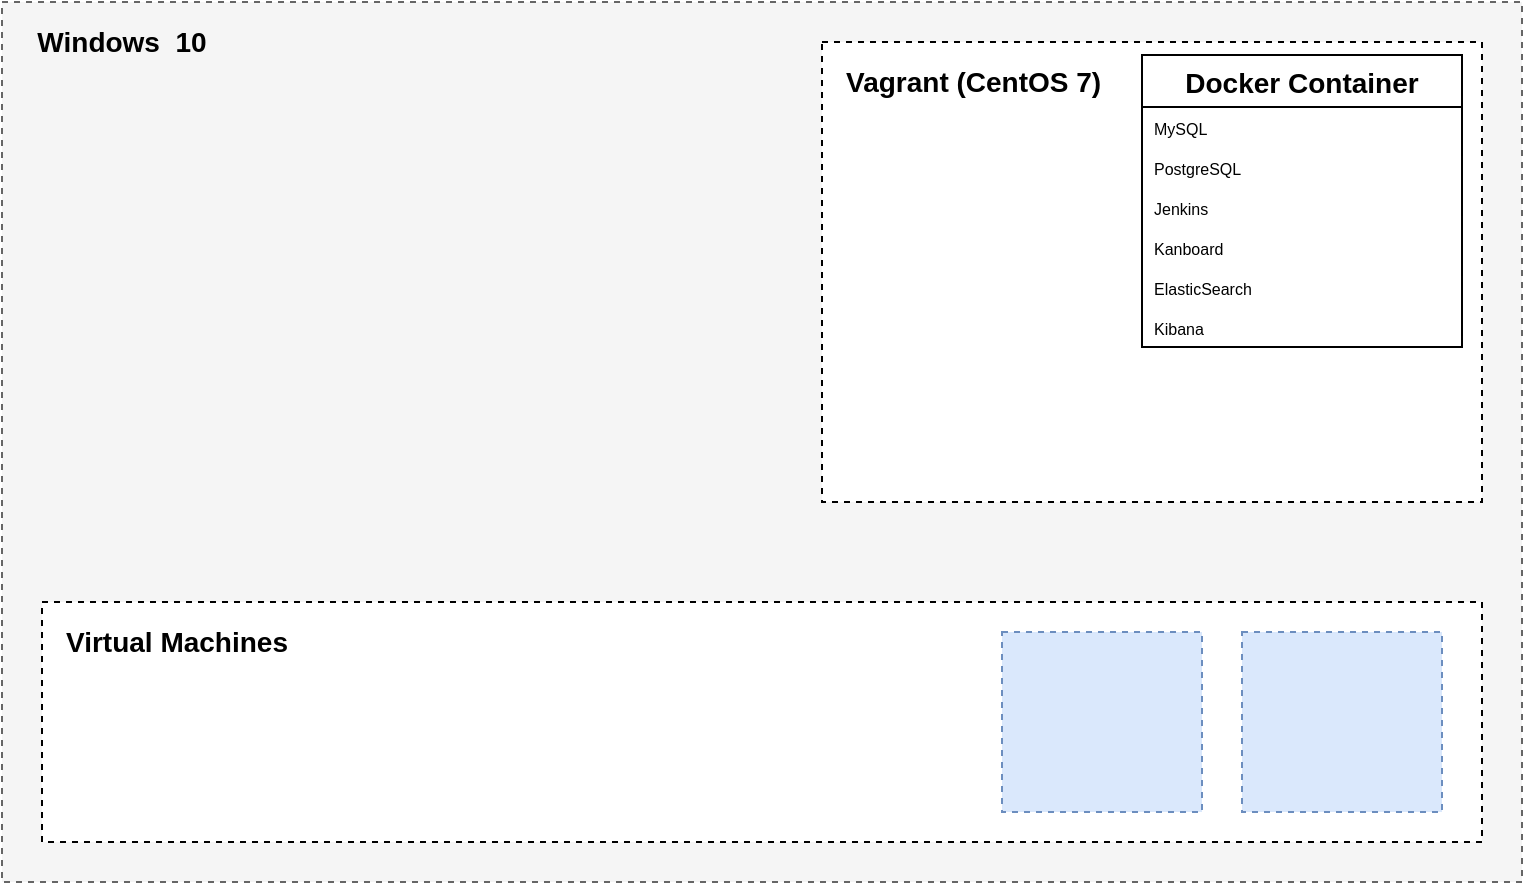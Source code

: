 <mxfile version="14.6.13" type="device"><diagram id="ZtWtnYXsIVmBTQufp8Jk" name="Page-1"><mxGraphModel dx="956" dy="588" grid="1" gridSize="10" guides="1" tooltips="1" connect="1" arrows="1" fold="1" page="1" pageScale="1" pageWidth="850" pageHeight="1100" math="0" shadow="0"><root><mxCell id="0"/><mxCell id="1" parent="0"/><mxCell id="arsz1Qxh6jE05NfC-Mmj-69" value="" style="rounded=0;whiteSpace=wrap;html=1;dashed=1;fillColor=#f5f5f5;strokeColor=#666666;fontColor=#333333;" parent="1" vertex="1"><mxGeometry x="40" y="40" width="760" height="440" as="geometry"/></mxCell><mxCell id="arsz1Qxh6jE05NfC-Mmj-66" value="" style="rounded=0;whiteSpace=wrap;html=1;dashed=1;" parent="1" vertex="1"><mxGeometry x="450" y="60" width="330" height="230" as="geometry"/></mxCell><mxCell id="arsz1Qxh6jE05NfC-Mmj-68" value="&lt;font style=&quot;font-size: 14px&quot;&gt;Vagrant (CentOS 7)&lt;/font&gt;" style="text;html=1;strokeColor=none;fillColor=none;align=left;verticalAlign=middle;whiteSpace=wrap;rounded=0;dashed=1;fontStyle=1" parent="1" vertex="1"><mxGeometry x="460" y="70" width="150" height="20" as="geometry"/></mxCell><mxCell id="arsz1Qxh6jE05NfC-Mmj-74" value="&lt;font style=&quot;font-size: 14px&quot;&gt;Windows&amp;nbsp; 10&lt;/font&gt;" style="text;html=1;strokeColor=none;fillColor=none;align=center;verticalAlign=middle;whiteSpace=wrap;rounded=0;dashed=1;fontStyle=1" parent="1" vertex="1"><mxGeometry x="50" y="50" width="100" height="20" as="geometry"/></mxCell><mxCell id="arsz1Qxh6jE05NfC-Mmj-77" value="" style="rounded=0;whiteSpace=wrap;html=1;dashed=1;" parent="1" vertex="1"><mxGeometry x="60" y="340" width="720" height="120" as="geometry"/></mxCell><mxCell id="arsz1Qxh6jE05NfC-Mmj-78" value="&lt;font style=&quot;font-size: 14px&quot;&gt;Virtual Machines&lt;/font&gt;" style="text;html=1;strokeColor=none;fillColor=none;align=left;verticalAlign=middle;whiteSpace=wrap;rounded=0;dashed=1;fontStyle=1" parent="1" vertex="1"><mxGeometry x="70" y="350" width="120" height="20" as="geometry"/></mxCell><mxCell id="arsz1Qxh6jE05NfC-Mmj-84" value="" style="rounded=0;whiteSpace=wrap;html=1;dashed=1;align=left;fillColor=#dae8fc;strokeColor=#6c8ebf;" parent="1" vertex="1"><mxGeometry x="660" y="355" width="100" height="90" as="geometry"/></mxCell><mxCell id="arsz1Qxh6jE05NfC-Mmj-82" value="" style="shape=image;verticalLabelPosition=bottom;labelBackgroundColor=#ffffff;verticalAlign=top;aspect=fixed;imageAspect=0;image=https://blog.jbcnconf.com/wp-content/uploads/2020/06/Kubernetes-logo-1.png;labelBorderColor=#000000;" parent="1" vertex="1"><mxGeometry x="451" y="100" width="96.72" height="64.73" as="geometry"/></mxCell><mxCell id="arsz1Qxh6jE05NfC-Mmj-87" value="" style="rounded=0;whiteSpace=wrap;html=1;dashed=1;align=left;fillColor=#dae8fc;strokeColor=#6c8ebf;" parent="1" vertex="1"><mxGeometry x="540" y="355" width="100" height="90" as="geometry"/></mxCell><mxCell id="arsz1Qxh6jE05NfC-Mmj-89" value="" style="shape=image;verticalLabelPosition=bottom;labelBackgroundColor=#ffffff;verticalAlign=top;aspect=fixed;imageAspect=0;image=https://upload.wikimedia.org/wikipedia/commons/thumb/9/9a/Visual_Studio_Code_1.35_icon.svg/1200px-Visual_Studio_Code_1.35_icon.svg.png;" parent="1" vertex="1"><mxGeometry x="150" y="80" width="70" height="70" as="geometry"/></mxCell><mxCell id="arsz1Qxh6jE05NfC-Mmj-91" value="" style="shape=image;verticalLabelPosition=bottom;labelBackgroundColor=#ffffff;verticalAlign=top;aspect=fixed;imageAspect=0;image=https://upload.wikimedia.org/wikipedia/en/thumb/9/98/Microsoft_Edge_logo_%282019%29.svg/1200px-Microsoft_Edge_logo_%282019%29.svg.png;" parent="1" vertex="1"><mxGeometry x="60" y="80" width="70" height="70" as="geometry"/></mxCell><mxCell id="arsz1Qxh6jE05NfC-Mmj-92" value="" style="shape=image;verticalLabelPosition=bottom;labelBackgroundColor=#ffffff;verticalAlign=top;aspect=fixed;imageAspect=0;image=https://upload.wikimedia.org/wikipedia/commons/thumb/9/9c/IntelliJ_IDEA_Icon.svg/1200px-IntelliJ_IDEA_Icon.svg.png;" parent="1" vertex="1"><mxGeometry x="240" y="77.5" width="75" height="75" as="geometry"/></mxCell><mxCell id="cRP0Rg3AT9PQG040K_5c-4" value="" style="shape=image;verticalLabelPosition=bottom;labelBackgroundColor=#ffffff;verticalAlign=top;aspect=fixed;imageAspect=0;image=https://miro.medium.com/max/373/1*DbdVXy9_6uJVe8q1NOYVfg.png;" vertex="1" parent="1"><mxGeometry x="460" y="152.5" width="80.5" height="60" as="geometry"/></mxCell><mxCell id="arsz1Qxh6jE05NfC-Mmj-52" value="Docker Container" style="swimlane;fontStyle=1;childLayout=stackLayout;horizontal=1;startSize=26;horizontalStack=0;resizeParent=1;resizeParentMax=0;resizeLast=0;collapsible=1;marginBottom=0;align=center;fontSize=14;" parent="1" vertex="1"><mxGeometry x="610" y="66.5" width="160" height="146" as="geometry"/></mxCell><mxCell id="arsz1Qxh6jE05NfC-Mmj-53" value="MySQL" style="text;strokeColor=none;fillColor=none;spacingLeft=4;spacingRight=4;overflow=hidden;rotatable=0;points=[[0,0.5],[1,0.5]];portConstraint=eastwest;fontSize=8;" parent="arsz1Qxh6jE05NfC-Mmj-52" vertex="1"><mxGeometry y="26" width="160" height="20" as="geometry"/></mxCell><mxCell id="cRP0Rg3AT9PQG040K_5c-5" value="PostgreSQL" style="text;strokeColor=none;fillColor=none;spacingLeft=4;spacingRight=4;overflow=hidden;rotatable=0;points=[[0,0.5],[1,0.5]];portConstraint=eastwest;fontSize=8;" vertex="1" parent="arsz1Qxh6jE05NfC-Mmj-52"><mxGeometry y="46" width="160" height="20" as="geometry"/></mxCell><mxCell id="cRP0Rg3AT9PQG040K_5c-6" value="Jenkins" style="text;strokeColor=none;fillColor=none;spacingLeft=4;spacingRight=4;overflow=hidden;rotatable=0;points=[[0,0.5],[1,0.5]];portConstraint=eastwest;fontSize=8;" vertex="1" parent="arsz1Qxh6jE05NfC-Mmj-52"><mxGeometry y="66" width="160" height="20" as="geometry"/></mxCell><mxCell id="cRP0Rg3AT9PQG040K_5c-7" value="Kanboard" style="text;strokeColor=none;fillColor=none;spacingLeft=4;spacingRight=4;overflow=hidden;rotatable=0;points=[[0,0.5],[1,0.5]];portConstraint=eastwest;fontSize=8;" vertex="1" parent="arsz1Qxh6jE05NfC-Mmj-52"><mxGeometry y="86" width="160" height="20" as="geometry"/></mxCell><mxCell id="cRP0Rg3AT9PQG040K_5c-8" value="ElasticSearch" style="text;strokeColor=none;fillColor=none;spacingLeft=4;spacingRight=4;overflow=hidden;rotatable=0;points=[[0,0.5],[1,0.5]];portConstraint=eastwest;fontSize=8;" vertex="1" parent="arsz1Qxh6jE05NfC-Mmj-52"><mxGeometry y="106" width="160" height="20" as="geometry"/></mxCell><mxCell id="cRP0Rg3AT9PQG040K_5c-9" value="Kibana" style="text;strokeColor=none;fillColor=none;spacingLeft=4;spacingRight=4;overflow=hidden;rotatable=0;points=[[0,0.5],[1,0.5]];portConstraint=eastwest;fontSize=8;" vertex="1" parent="arsz1Qxh6jE05NfC-Mmj-52"><mxGeometry y="126" width="160" height="20" as="geometry"/></mxCell></root></mxGraphModel></diagram></mxfile>